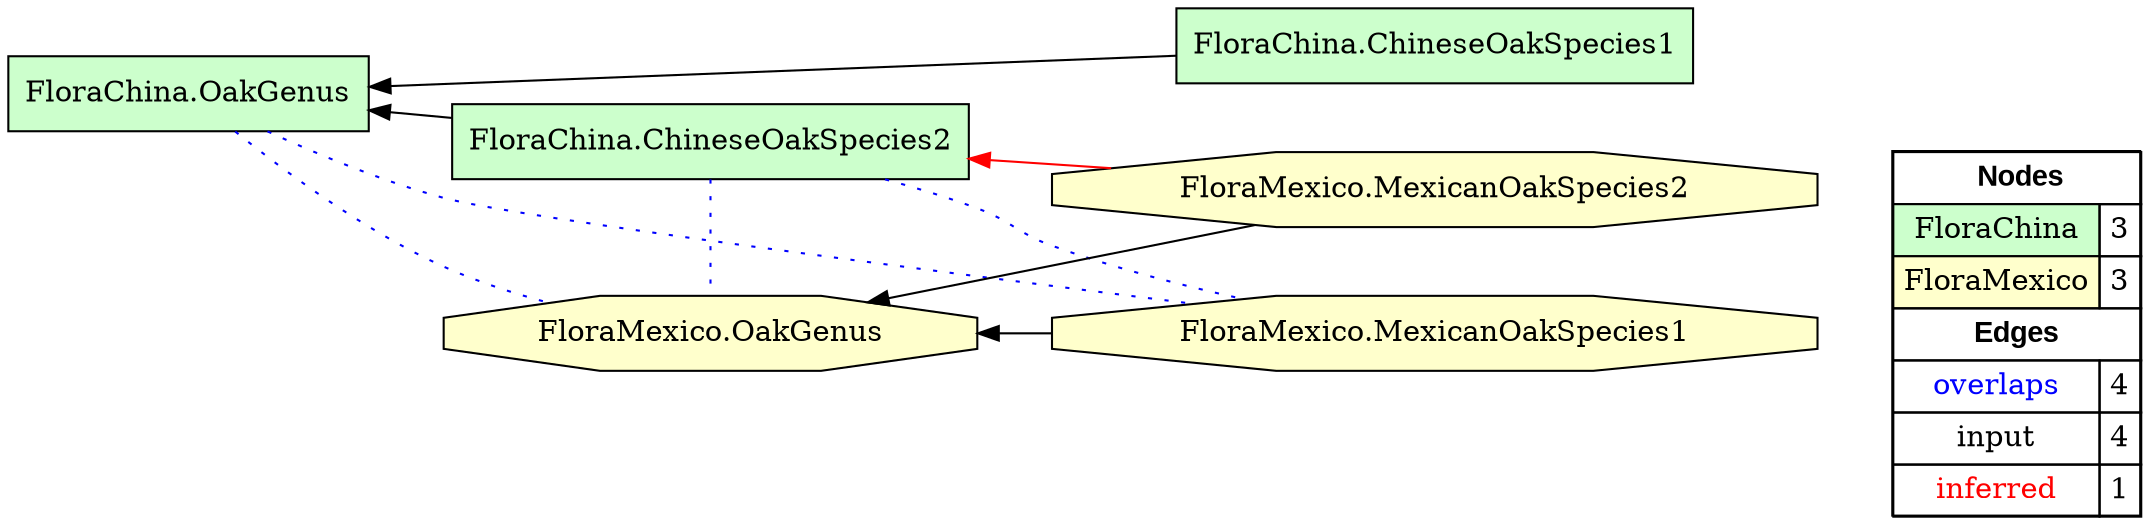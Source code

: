 digraph{
rankdir=RL
node[shape=box style=filled fillcolor="#CCFFCC"] 
"FloraChina.ChineseOakSpecies1"
"FloraChina.ChineseOakSpecies2"
"FloraChina.OakGenus"
node[shape=octagon style=filled fillcolor="#FFFFCC"] 
"FloraMexico.MexicanOakSpecies1"
"FloraMexico.OakGenus"
"FloraMexico.MexicanOakSpecies2"
edge[arrowhead=none style=dotted color="#0000FF" constraint=false penwidth=1]
"FloraChina.OakGenus" -> "FloraMexico.OakGenus"
"FloraChina.ChineseOakSpecies2" -> "FloraMexico.OakGenus"
"FloraChina.OakGenus" -> "FloraMexico.MexicanOakSpecies1"
"FloraChina.ChineseOakSpecies2" -> "FloraMexico.MexicanOakSpecies1"
edge[arrowhead=normal style=solid color="#000000" constraint=true penwidth=1]
"FloraMexico.MexicanOakSpecies2" -> "FloraMexico.OakGenus"
"FloraChina.ChineseOakSpecies2" -> "FloraChina.OakGenus"
"FloraMexico.MexicanOakSpecies1" -> "FloraMexico.OakGenus"
"FloraChina.ChineseOakSpecies1" -> "FloraChina.OakGenus"
edge[arrowhead=normal style=solid color="#FF0000" constraint=true penwidth=1]
"FloraMexico.MexicanOakSpecies2" -> "FloraChina.ChineseOakSpecies2"
edge[arrowhead=normal style=dotted color="#000000" constraint=true penwidth=1]
node[shape=box] 
{rank=source Legend [fillcolor= white margin=0 label=< 
 <TABLE BORDER="0" CELLBORDER="1" CELLSPACING="0" CELLPADDING="4"> 
<TR> <TD COLSPAN="2"><font face="Arial Black"> Nodes</font></TD> </TR> 
<TR> 
 <TD bgcolor="#CCFFCC">FloraChina</TD> 
 <TD>3</TD> 
 </TR> 
<TR> 
 <TD bgcolor="#FFFFCC">FloraMexico</TD> 
 <TD>3</TD> 
 </TR> 
<TR> <TD COLSPAN="2"><font face = "Arial Black"> Edges </font></TD> </TR> 
<TR> 
 <TD><font color ="#0000FF">overlaps</font></TD> 
 <TD>4</TD> 
 </TR> 
<TR> 
 <TD><font color ="#000000">input</font></TD> 
 <TD>4</TD> 
 </TR> 
<TR> 
 <TD><font color ="#FF0000">inferred</font></TD> 
 <TD>1</TD> 
 </TR> 
</TABLE> 
 >] } 
}